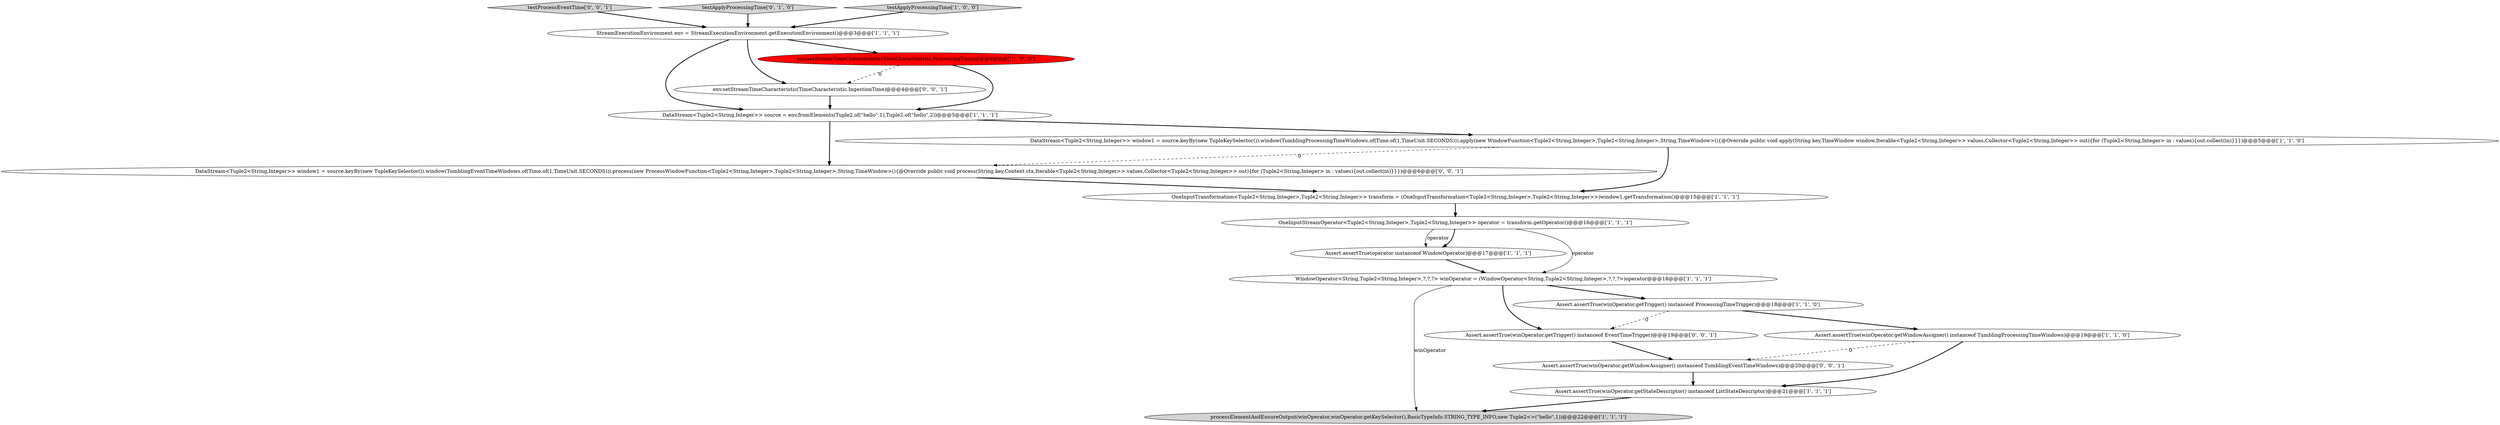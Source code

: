 digraph {
2 [style = filled, label = "processElementAndEnsureOutput(winOperator,winOperator.getKeySelector(),BasicTypeInfo.STRING_TYPE_INFO,new Tuple2<>(\"hello\",1))@@@22@@@['1', '1', '1']", fillcolor = lightgray, shape = ellipse image = "AAA0AAABBB1BBB"];
15 [style = filled, label = "env.setStreamTimeCharacteristic(TimeCharacteristic.IngestionTime)@@@4@@@['0', '0', '1']", fillcolor = white, shape = ellipse image = "AAA0AAABBB3BBB"];
9 [style = filled, label = "Assert.assertTrue(operator instanceof WindowOperator)@@@17@@@['1', '1', '1']", fillcolor = white, shape = ellipse image = "AAA0AAABBB1BBB"];
11 [style = filled, label = "WindowOperator<String,Tuple2<String,Integer>,?,?,?> winOperator = (WindowOperator<String,Tuple2<String,Integer>,?,?,?>)operator@@@18@@@['1', '1', '1']", fillcolor = white, shape = ellipse image = "AAA0AAABBB1BBB"];
17 [style = filled, label = "testProcessEventTime['0', '0', '1']", fillcolor = lightgray, shape = diamond image = "AAA0AAABBB3BBB"];
18 [style = filled, label = "DataStream<Tuple2<String,Integer>> window1 = source.keyBy(new TupleKeySelector()).window(TumblingEventTimeWindows.of(Time.of(1,TimeUnit.SECONDS))).process(new ProcessWindowFunction<Tuple2<String,Integer>,Tuple2<String,Integer>,String,TimeWindow>(){@Override public void process(String key,Context ctx,Iterable<Tuple2<String,Integer>> values,Collector<Tuple2<String,Integer>> out){for (Tuple2<String,Integer> in : values){out.collect(in)}}})@@@6@@@['0', '0', '1']", fillcolor = white, shape = ellipse image = "AAA0AAABBB3BBB"];
0 [style = filled, label = "Assert.assertTrue(winOperator.getTrigger() instanceof ProcessingTimeTrigger)@@@18@@@['1', '1', '0']", fillcolor = white, shape = ellipse image = "AAA0AAABBB1BBB"];
14 [style = filled, label = "Assert.assertTrue(winOperator.getWindowAssigner() instanceof TumblingEventTimeWindows)@@@20@@@['0', '0', '1']", fillcolor = white, shape = ellipse image = "AAA0AAABBB3BBB"];
13 [style = filled, label = "testApplyProcessingTime['0', '1', '0']", fillcolor = lightgray, shape = diamond image = "AAA0AAABBB2BBB"];
5 [style = filled, label = "Assert.assertTrue(winOperator.getWindowAssigner() instanceof TumblingProcessingTimeWindows)@@@19@@@['1', '1', '0']", fillcolor = white, shape = ellipse image = "AAA0AAABBB1BBB"];
6 [style = filled, label = "Assert.assertTrue(winOperator.getStateDescriptor() instanceof ListStateDescriptor)@@@21@@@['1', '1', '1']", fillcolor = white, shape = ellipse image = "AAA0AAABBB1BBB"];
8 [style = filled, label = "DataStream<Tuple2<String,Integer>> source = env.fromElements(Tuple2.of(\"hello\",1),Tuple2.of(\"hello\",2))@@@5@@@['1', '1', '1']", fillcolor = white, shape = ellipse image = "AAA0AAABBB1BBB"];
3 [style = filled, label = "StreamExecutionEnvironment env = StreamExecutionEnvironment.getExecutionEnvironment()@@@3@@@['1', '1', '1']", fillcolor = white, shape = ellipse image = "AAA0AAABBB1BBB"];
10 [style = filled, label = "OneInputTransformation<Tuple2<String,Integer>,Tuple2<String,Integer>> transform = (OneInputTransformation<Tuple2<String,Integer>,Tuple2<String,Integer>>)window1.getTransformation()@@@15@@@['1', '1', '1']", fillcolor = white, shape = ellipse image = "AAA0AAABBB1BBB"];
12 [style = filled, label = "testApplyProcessingTime['1', '0', '0']", fillcolor = lightgray, shape = diamond image = "AAA0AAABBB1BBB"];
16 [style = filled, label = "Assert.assertTrue(winOperator.getTrigger() instanceof EventTimeTrigger)@@@19@@@['0', '0', '1']", fillcolor = white, shape = ellipse image = "AAA0AAABBB3BBB"];
4 [style = filled, label = "OneInputStreamOperator<Tuple2<String,Integer>,Tuple2<String,Integer>> operator = transform.getOperator()@@@16@@@['1', '1', '1']", fillcolor = white, shape = ellipse image = "AAA0AAABBB1BBB"];
1 [style = filled, label = "env.setStreamTimeCharacteristic(TimeCharacteristic.ProcessingTime)@@@4@@@['1', '0', '0']", fillcolor = red, shape = ellipse image = "AAA1AAABBB1BBB"];
7 [style = filled, label = "DataStream<Tuple2<String,Integer>> window1 = source.keyBy(new TupleKeySelector()).window(TumblingProcessingTimeWindows.of(Time.of(1,TimeUnit.SECONDS))).apply(new WindowFunction<Tuple2<String,Integer>,Tuple2<String,Integer>,String,TimeWindow>(){@Override public void apply(String key,TimeWindow window,Iterable<Tuple2<String,Integer>> values,Collector<Tuple2<String,Integer>> out){for (Tuple2<String,Integer> in : values){out.collect(in)}}})@@@5@@@['1', '1', '0']", fillcolor = white, shape = ellipse image = "AAA0AAABBB1BBB"];
4->9 [style = bold, label=""];
11->16 [style = bold, label=""];
11->2 [style = solid, label="winOperator"];
5->14 [style = dashed, label="0"];
1->8 [style = bold, label=""];
9->11 [style = bold, label=""];
7->18 [style = dashed, label="0"];
3->1 [style = bold, label=""];
7->10 [style = bold, label=""];
8->18 [style = bold, label=""];
1->15 [style = dashed, label="0"];
0->16 [style = dashed, label="0"];
3->15 [style = bold, label=""];
8->7 [style = bold, label=""];
6->2 [style = bold, label=""];
11->0 [style = bold, label=""];
5->6 [style = bold, label=""];
13->3 [style = bold, label=""];
18->10 [style = bold, label=""];
3->8 [style = bold, label=""];
10->4 [style = bold, label=""];
17->3 [style = bold, label=""];
16->14 [style = bold, label=""];
4->11 [style = solid, label="operator"];
12->3 [style = bold, label=""];
4->9 [style = solid, label="operator"];
15->8 [style = bold, label=""];
14->6 [style = bold, label=""];
0->5 [style = bold, label=""];
}

